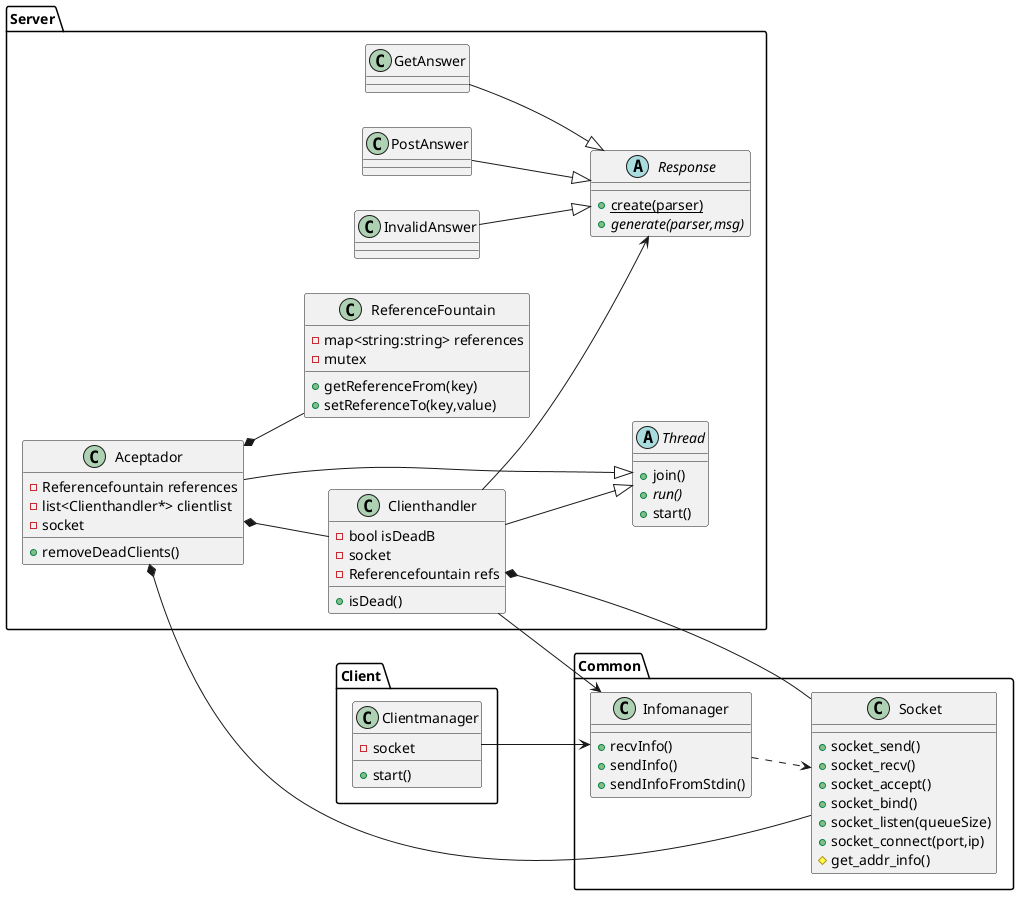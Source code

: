 @startuml Diagrama de Clases, TP3.
left to right direction

package "Common" as P2{
	class Infomanager{
		+recvInfo()
		+sendInfo()
		+sendInfoFromStdin()
	}

	class Socket{
		+socket_send()
		+socket_recv()
		+socket_accept()
		+socket_bind()
		+socket_listen(queueSize)
		+socket_connect(port,ip)
		#get_addr_info()
	}
}

package "Client" as P1{
	class Clientmanager{
		-socket
		+start()
	}
}

package "Server" as P3{

	class ReferenceFountain{
		-map<string:string> references
		-mutex
		+getReferenceFrom(key)
		+setReferenceTo(key,value)
	}

	abstract class Thread{
		+join()
		{abstract} +run()
		+start()
	}

	class Clienthandler{
		-bool isDeadB
		-socket
		-Referencefountain refs
		+isDead()
	}

	abstract class Response{
		{static} +create(parser)
		{abstract} +generate(parser,msg)
	}

	class GetAnswer{}
	class PostAnswer{}
	class InvalidAnswer{}

	class Aceptador{
		-Referencefountain references
		-list<Clienthandler*> clientlist
		-socket
		+removeDeadClients()
	}

}

GetAnswer --|> Response
PostAnswer --|> Response
InvalidAnswer --|> Response
Aceptador --|> Thread
Clienthandler --|> Thread
Aceptador *-- Socket
Clienthandler *-- Socket
Clienthandler --> Infomanager
Clientmanager --> Infomanager
Infomanager ..> Socket
Clienthandler --> Response
Aceptador *-- Clienthandler
Aceptador *-- ReferenceFountain
@enduml
